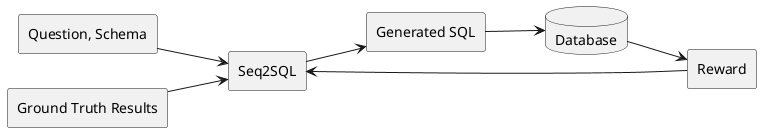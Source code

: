 @startuml
left to right direction
skinparam shadowing false
agent Seq2SQL
database Database
agent Reward
agent "Generated SQL" as gs
agent "Question, Schema" as qs
agent "Ground Truth Results" as gtr
qs --> Seq2SQL
gtr --> Seq2SQL
Seq2SQL --> gs
gs --> Database
Database --> Reward
Reward --> Seq2SQL
@enduml